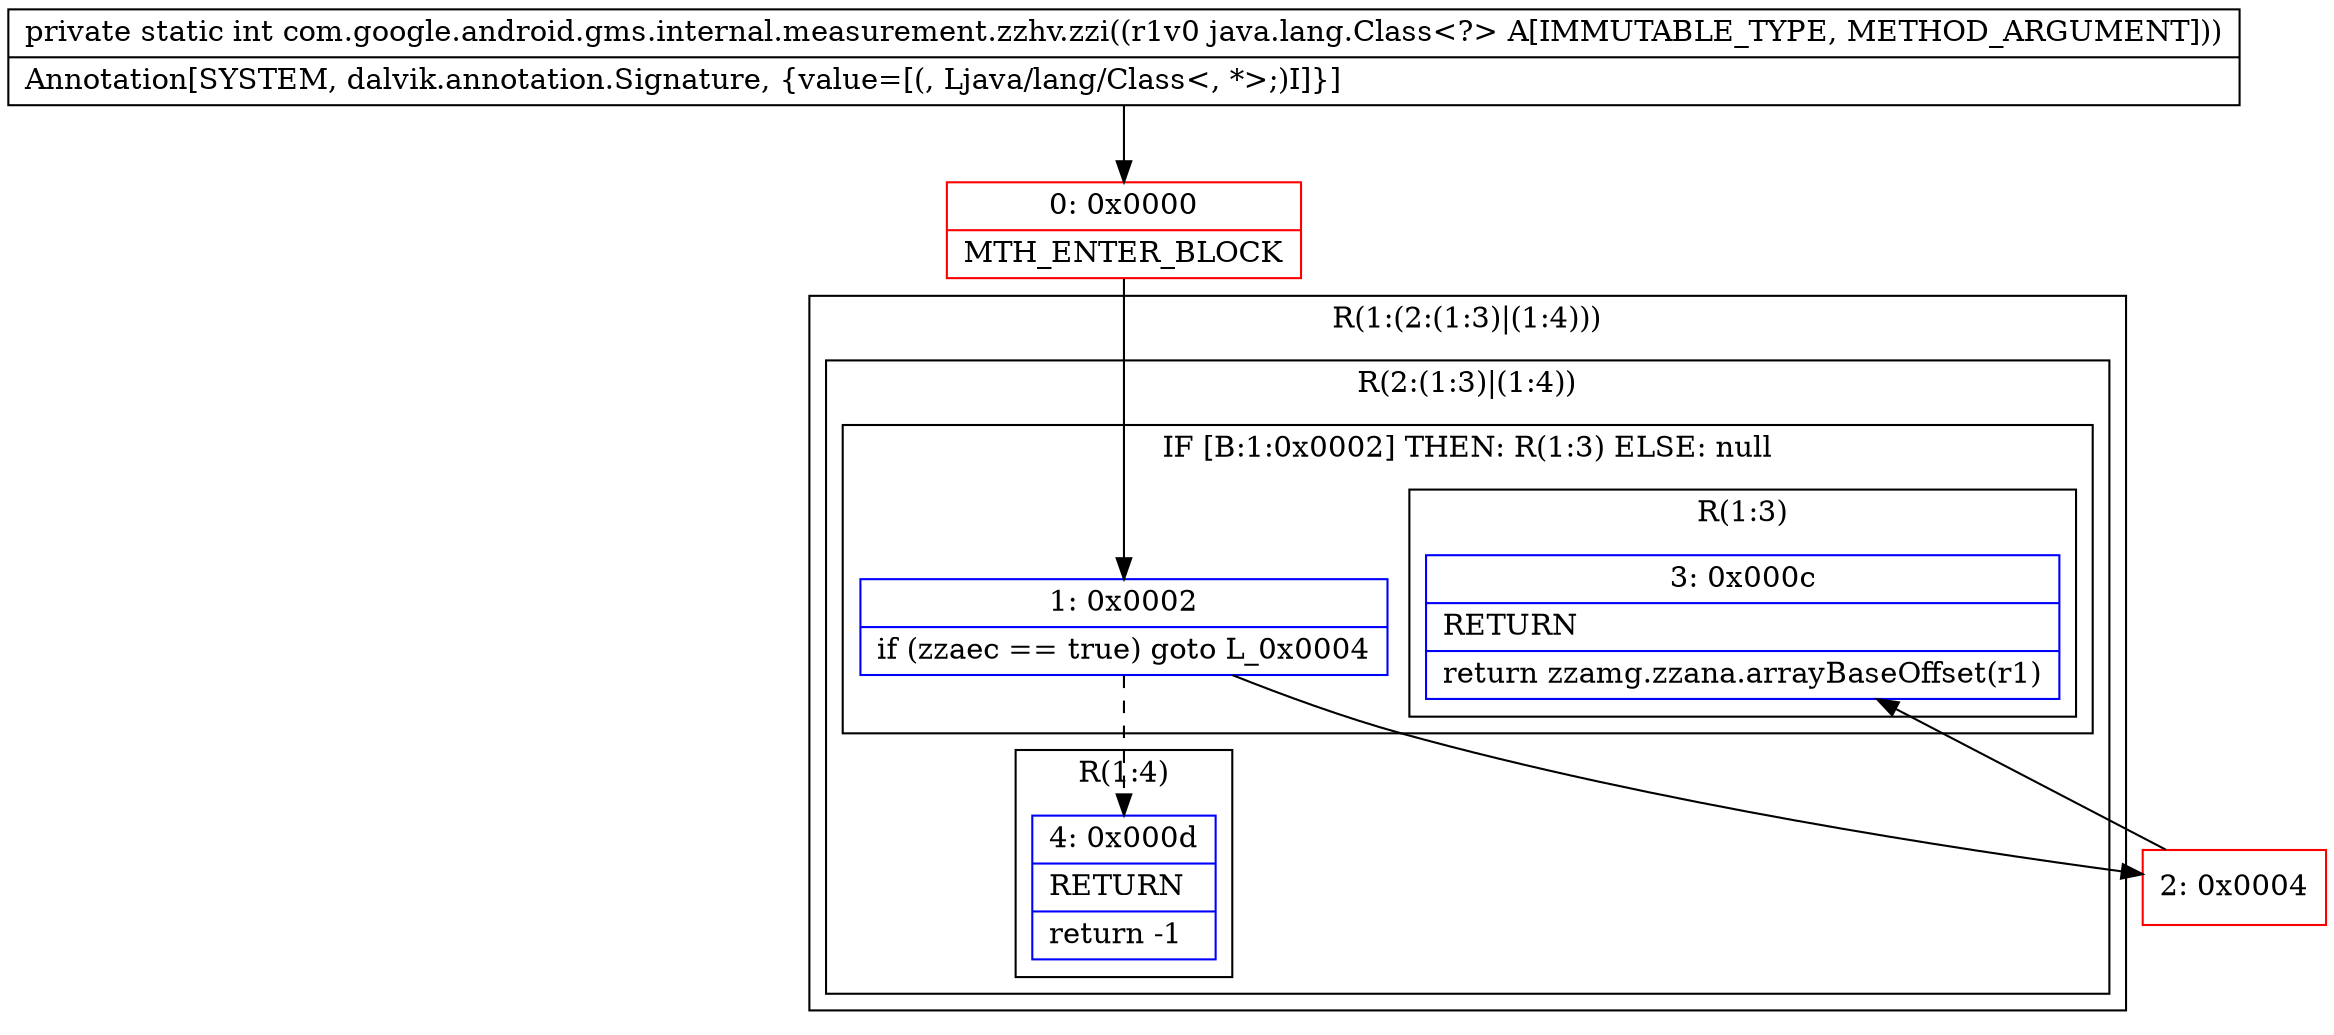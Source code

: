 digraph "CFG forcom.google.android.gms.internal.measurement.zzhv.zzi(Ljava\/lang\/Class;)I" {
subgraph cluster_Region_1870269663 {
label = "R(1:(2:(1:3)|(1:4)))";
node [shape=record,color=blue];
subgraph cluster_Region_657098883 {
label = "R(2:(1:3)|(1:4))";
node [shape=record,color=blue];
subgraph cluster_IfRegion_2011360615 {
label = "IF [B:1:0x0002] THEN: R(1:3) ELSE: null";
node [shape=record,color=blue];
Node_1 [shape=record,label="{1\:\ 0x0002|if (zzaec == true) goto L_0x0004\l}"];
subgraph cluster_Region_594713318 {
label = "R(1:3)";
node [shape=record,color=blue];
Node_3 [shape=record,label="{3\:\ 0x000c|RETURN\l|return zzamg.zzana.arrayBaseOffset(r1)\l}"];
}
}
subgraph cluster_Region_483489443 {
label = "R(1:4)";
node [shape=record,color=blue];
Node_4 [shape=record,label="{4\:\ 0x000d|RETURN\l|return \-1\l}"];
}
}
}
Node_0 [shape=record,color=red,label="{0\:\ 0x0000|MTH_ENTER_BLOCK\l}"];
Node_2 [shape=record,color=red,label="{2\:\ 0x0004}"];
MethodNode[shape=record,label="{private static int com.google.android.gms.internal.measurement.zzhv.zzi((r1v0 java.lang.Class\<?\> A[IMMUTABLE_TYPE, METHOD_ARGUMENT]))  | Annotation[SYSTEM, dalvik.annotation.Signature, \{value=[(, Ljava\/lang\/Class\<, *\>;)I]\}]\l}"];
MethodNode -> Node_0;
Node_1 -> Node_2;
Node_1 -> Node_4[style=dashed];
Node_0 -> Node_1;
Node_2 -> Node_3;
}

